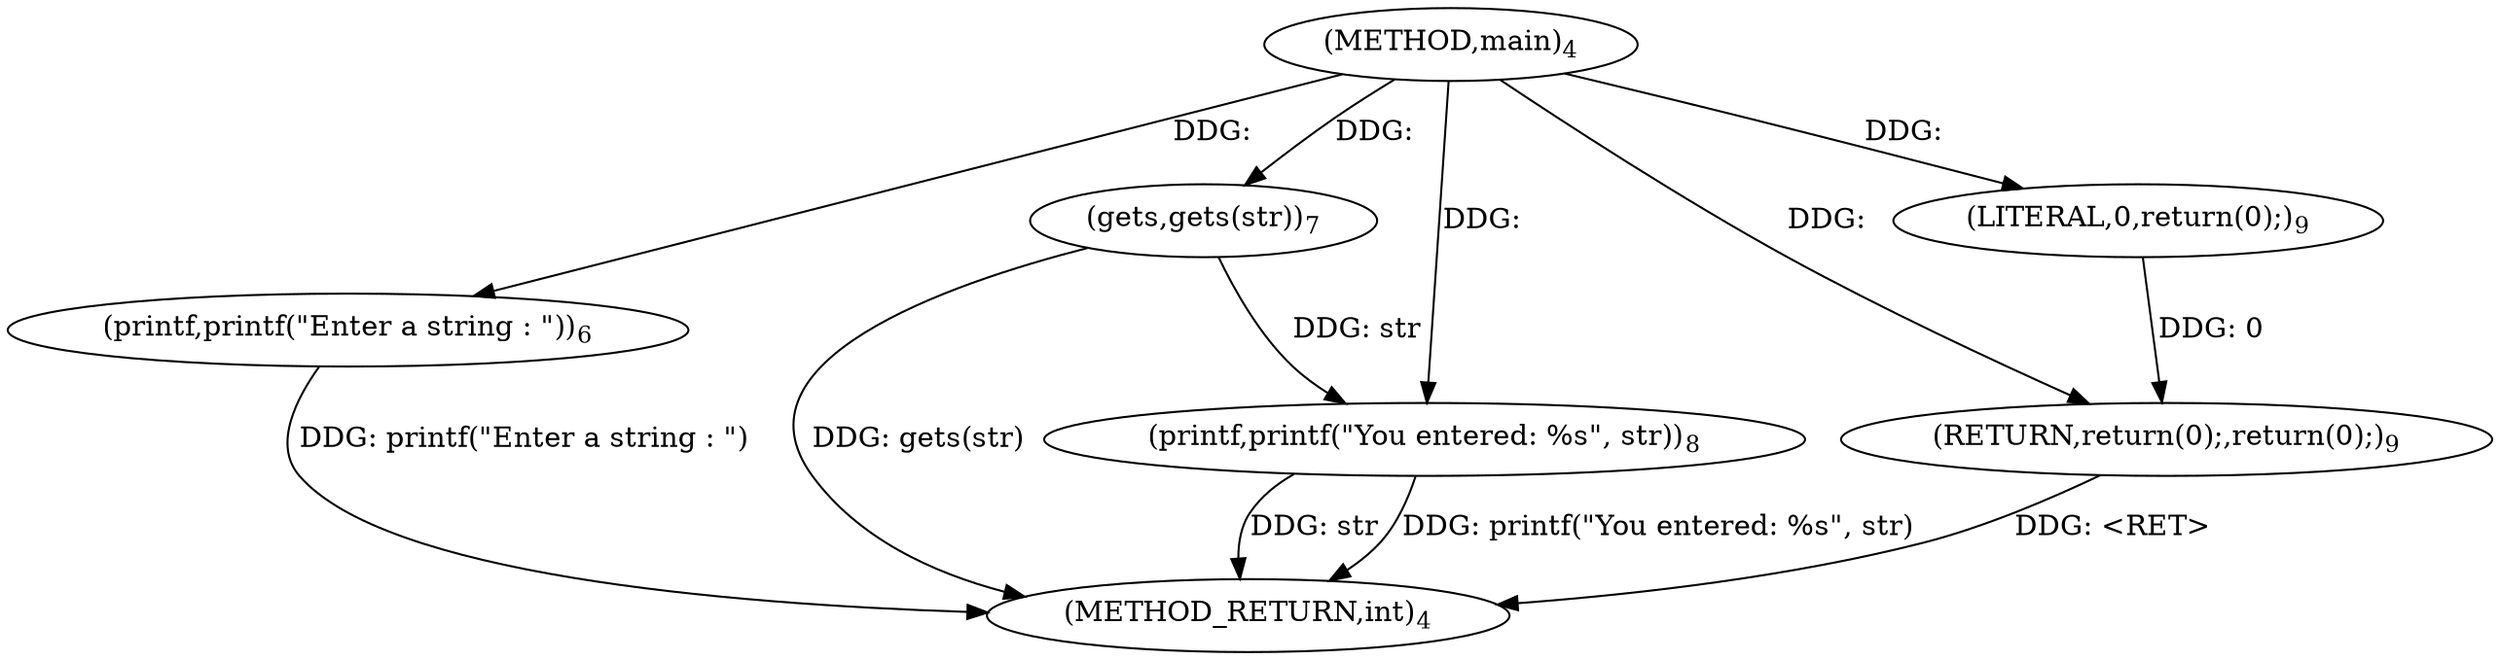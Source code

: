 digraph "main" {  
"10" [label = <(METHOD,main)<SUB>4</SUB>> ]
"22" [label = <(METHOD_RETURN,int)<SUB>4</SUB>> ]
"13" [label = <(printf,printf(&quot;Enter a string : &quot;))<SUB>6</SUB>> ]
"15" [label = <(gets,gets(str))<SUB>7</SUB>> ]
"17" [label = <(printf,printf(&quot;You entered: %s&quot;, str))<SUB>8</SUB>> ]
"20" [label = <(RETURN,return(0);,return(0);)<SUB>9</SUB>> ]
"21" [label = <(LITERAL,0,return(0);)<SUB>9</SUB>> ]
  "20" -> "22"  [ label = "DDG: &lt;RET&gt;"] 
  "13" -> "22"  [ label = "DDG: printf(&quot;Enter a string : &quot;)"] 
  "15" -> "22"  [ label = "DDG: gets(str)"] 
  "17" -> "22"  [ label = "DDG: str"] 
  "17" -> "22"  [ label = "DDG: printf(&quot;You entered: %s&quot;, str)"] 
  "21" -> "20"  [ label = "DDG: 0"] 
  "10" -> "20"  [ label = "DDG: "] 
  "10" -> "13"  [ label = "DDG: "] 
  "10" -> "15"  [ label = "DDG: "] 
  "10" -> "17"  [ label = "DDG: "] 
  "15" -> "17"  [ label = "DDG: str"] 
  "10" -> "21"  [ label = "DDG: "] 
}
